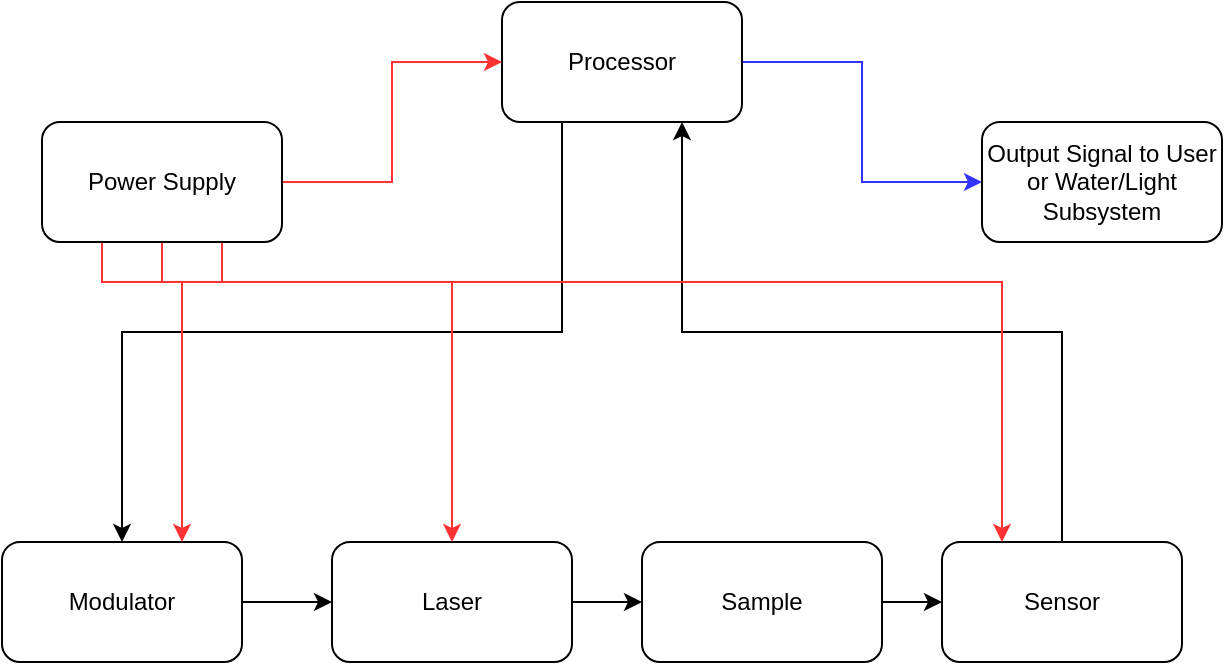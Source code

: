 <mxfile version="20.3.0" type="device"><diagram id="sM39jpTHVHrNeqXCZMDn" name="Page-1"><mxGraphModel dx="1102" dy="572" grid="1" gridSize="10" guides="1" tooltips="1" connect="1" arrows="1" fold="1" page="1" pageScale="1" pageWidth="850" pageHeight="1100" math="0" shadow="0"><root><mxCell id="0"/><mxCell id="1" parent="0"/><mxCell id="kK_9Edqs2_GJTQu0Od3W-15" style="edgeStyle=orthogonalEdgeStyle;rounded=0;orthogonalLoop=1;jettySize=auto;html=1;exitX=0.25;exitY=1;exitDx=0;exitDy=0;entryX=0.5;entryY=0;entryDx=0;entryDy=0;" edge="1" parent="1" source="kK_9Edqs2_GJTQu0Od3W-1" target="kK_9Edqs2_GJTQu0Od3W-3"><mxGeometry relative="1" as="geometry"/></mxCell><mxCell id="kK_9Edqs2_GJTQu0Od3W-22" style="edgeStyle=orthogonalEdgeStyle;rounded=0;orthogonalLoop=1;jettySize=auto;html=1;exitX=1;exitY=0.5;exitDx=0;exitDy=0;entryX=0;entryY=0.5;entryDx=0;entryDy=0;strokeColor=#3333FF;" edge="1" parent="1" source="kK_9Edqs2_GJTQu0Od3W-1" target="kK_9Edqs2_GJTQu0Od3W-7"><mxGeometry relative="1" as="geometry"/></mxCell><mxCell id="kK_9Edqs2_GJTQu0Od3W-1" value="Processor" style="rounded=1;whiteSpace=wrap;html=1;" vertex="1" parent="1"><mxGeometry x="390" y="60" width="120" height="60" as="geometry"/></mxCell><mxCell id="kK_9Edqs2_GJTQu0Od3W-12" style="edgeStyle=orthogonalEdgeStyle;rounded=0;orthogonalLoop=1;jettySize=auto;html=1;exitX=1;exitY=0.5;exitDx=0;exitDy=0;entryX=0;entryY=0.5;entryDx=0;entryDy=0;" edge="1" parent="1" source="kK_9Edqs2_GJTQu0Od3W-2" target="kK_9Edqs2_GJTQu0Od3W-4"><mxGeometry relative="1" as="geometry"/></mxCell><mxCell id="kK_9Edqs2_GJTQu0Od3W-2" value="Laser" style="rounded=1;whiteSpace=wrap;html=1;" vertex="1" parent="1"><mxGeometry x="305" y="330" width="120" height="60" as="geometry"/></mxCell><mxCell id="kK_9Edqs2_GJTQu0Od3W-11" style="edgeStyle=orthogonalEdgeStyle;rounded=0;orthogonalLoop=1;jettySize=auto;html=1;exitX=1;exitY=0.5;exitDx=0;exitDy=0;entryX=0;entryY=0.5;entryDx=0;entryDy=0;" edge="1" parent="1" source="kK_9Edqs2_GJTQu0Od3W-3" target="kK_9Edqs2_GJTQu0Od3W-2"><mxGeometry relative="1" as="geometry"/></mxCell><mxCell id="kK_9Edqs2_GJTQu0Od3W-3" value="Modulator" style="rounded=1;whiteSpace=wrap;html=1;" vertex="1" parent="1"><mxGeometry x="140" y="330" width="120" height="60" as="geometry"/></mxCell><mxCell id="kK_9Edqs2_GJTQu0Od3W-13" style="edgeStyle=orthogonalEdgeStyle;rounded=0;orthogonalLoop=1;jettySize=auto;html=1;exitX=1;exitY=0.5;exitDx=0;exitDy=0;entryX=0;entryY=0.5;entryDx=0;entryDy=0;" edge="1" parent="1" source="kK_9Edqs2_GJTQu0Od3W-4" target="kK_9Edqs2_GJTQu0Od3W-5"><mxGeometry relative="1" as="geometry"/></mxCell><mxCell id="kK_9Edqs2_GJTQu0Od3W-4" value="Sample" style="rounded=1;whiteSpace=wrap;html=1;" vertex="1" parent="1"><mxGeometry x="460" y="330" width="120" height="60" as="geometry"/></mxCell><mxCell id="kK_9Edqs2_GJTQu0Od3W-14" style="edgeStyle=orthogonalEdgeStyle;rounded=0;orthogonalLoop=1;jettySize=auto;html=1;exitX=0.5;exitY=0;exitDx=0;exitDy=0;entryX=0.75;entryY=1;entryDx=0;entryDy=0;" edge="1" parent="1" source="kK_9Edqs2_GJTQu0Od3W-5" target="kK_9Edqs2_GJTQu0Od3W-1"><mxGeometry relative="1" as="geometry"/></mxCell><mxCell id="kK_9Edqs2_GJTQu0Od3W-5" value="Sensor" style="rounded=1;whiteSpace=wrap;html=1;" vertex="1" parent="1"><mxGeometry x="610" y="330" width="120" height="60" as="geometry"/></mxCell><mxCell id="kK_9Edqs2_GJTQu0Od3W-7" value="&lt;div&gt;Output Signal to User or Water/Light Subsystem&lt;br&gt;&lt;/div&gt;" style="rounded=1;whiteSpace=wrap;html=1;" vertex="1" parent="1"><mxGeometry x="630" y="120" width="120" height="60" as="geometry"/></mxCell><mxCell id="kK_9Edqs2_GJTQu0Od3W-17" style="edgeStyle=orthogonalEdgeStyle;rounded=0;orthogonalLoop=1;jettySize=auto;html=1;exitX=0.25;exitY=1;exitDx=0;exitDy=0;entryX=0.75;entryY=0;entryDx=0;entryDy=0;strokeColor=#FF3333;" edge="1" parent="1" source="kK_9Edqs2_GJTQu0Od3W-8" target="kK_9Edqs2_GJTQu0Od3W-3"><mxGeometry relative="1" as="geometry"><Array as="points"><mxPoint x="190" y="200"/><mxPoint x="230" y="200"/></Array></mxGeometry></mxCell><mxCell id="kK_9Edqs2_GJTQu0Od3W-18" style="edgeStyle=orthogonalEdgeStyle;rounded=0;orthogonalLoop=1;jettySize=auto;html=1;exitX=0.5;exitY=1;exitDx=0;exitDy=0;entryX=0.5;entryY=0;entryDx=0;entryDy=0;strokeColor=#FF3333;" edge="1" parent="1" source="kK_9Edqs2_GJTQu0Od3W-8" target="kK_9Edqs2_GJTQu0Od3W-2"><mxGeometry relative="1" as="geometry"><Array as="points"><mxPoint x="220" y="200"/><mxPoint x="365" y="200"/></Array></mxGeometry></mxCell><mxCell id="kK_9Edqs2_GJTQu0Od3W-19" style="edgeStyle=orthogonalEdgeStyle;rounded=0;orthogonalLoop=1;jettySize=auto;html=1;exitX=0.75;exitY=1;exitDx=0;exitDy=0;entryX=0.25;entryY=0;entryDx=0;entryDy=0;strokeColor=#FF3333;" edge="1" parent="1" source="kK_9Edqs2_GJTQu0Od3W-8" target="kK_9Edqs2_GJTQu0Od3W-5"><mxGeometry relative="1" as="geometry"><Array as="points"><mxPoint x="250" y="200"/><mxPoint x="640" y="200"/></Array></mxGeometry></mxCell><mxCell id="kK_9Edqs2_GJTQu0Od3W-21" style="edgeStyle=orthogonalEdgeStyle;rounded=0;orthogonalLoop=1;jettySize=auto;html=1;exitX=1;exitY=0.5;exitDx=0;exitDy=0;entryX=0;entryY=0.5;entryDx=0;entryDy=0;strokeColor=#FF3333;" edge="1" parent="1" source="kK_9Edqs2_GJTQu0Od3W-8" target="kK_9Edqs2_GJTQu0Od3W-1"><mxGeometry relative="1" as="geometry"/></mxCell><mxCell id="kK_9Edqs2_GJTQu0Od3W-8" value="Power Supply" style="rounded=1;whiteSpace=wrap;html=1;" vertex="1" parent="1"><mxGeometry x="160" y="120" width="120" height="60" as="geometry"/></mxCell></root></mxGraphModel></diagram></mxfile>